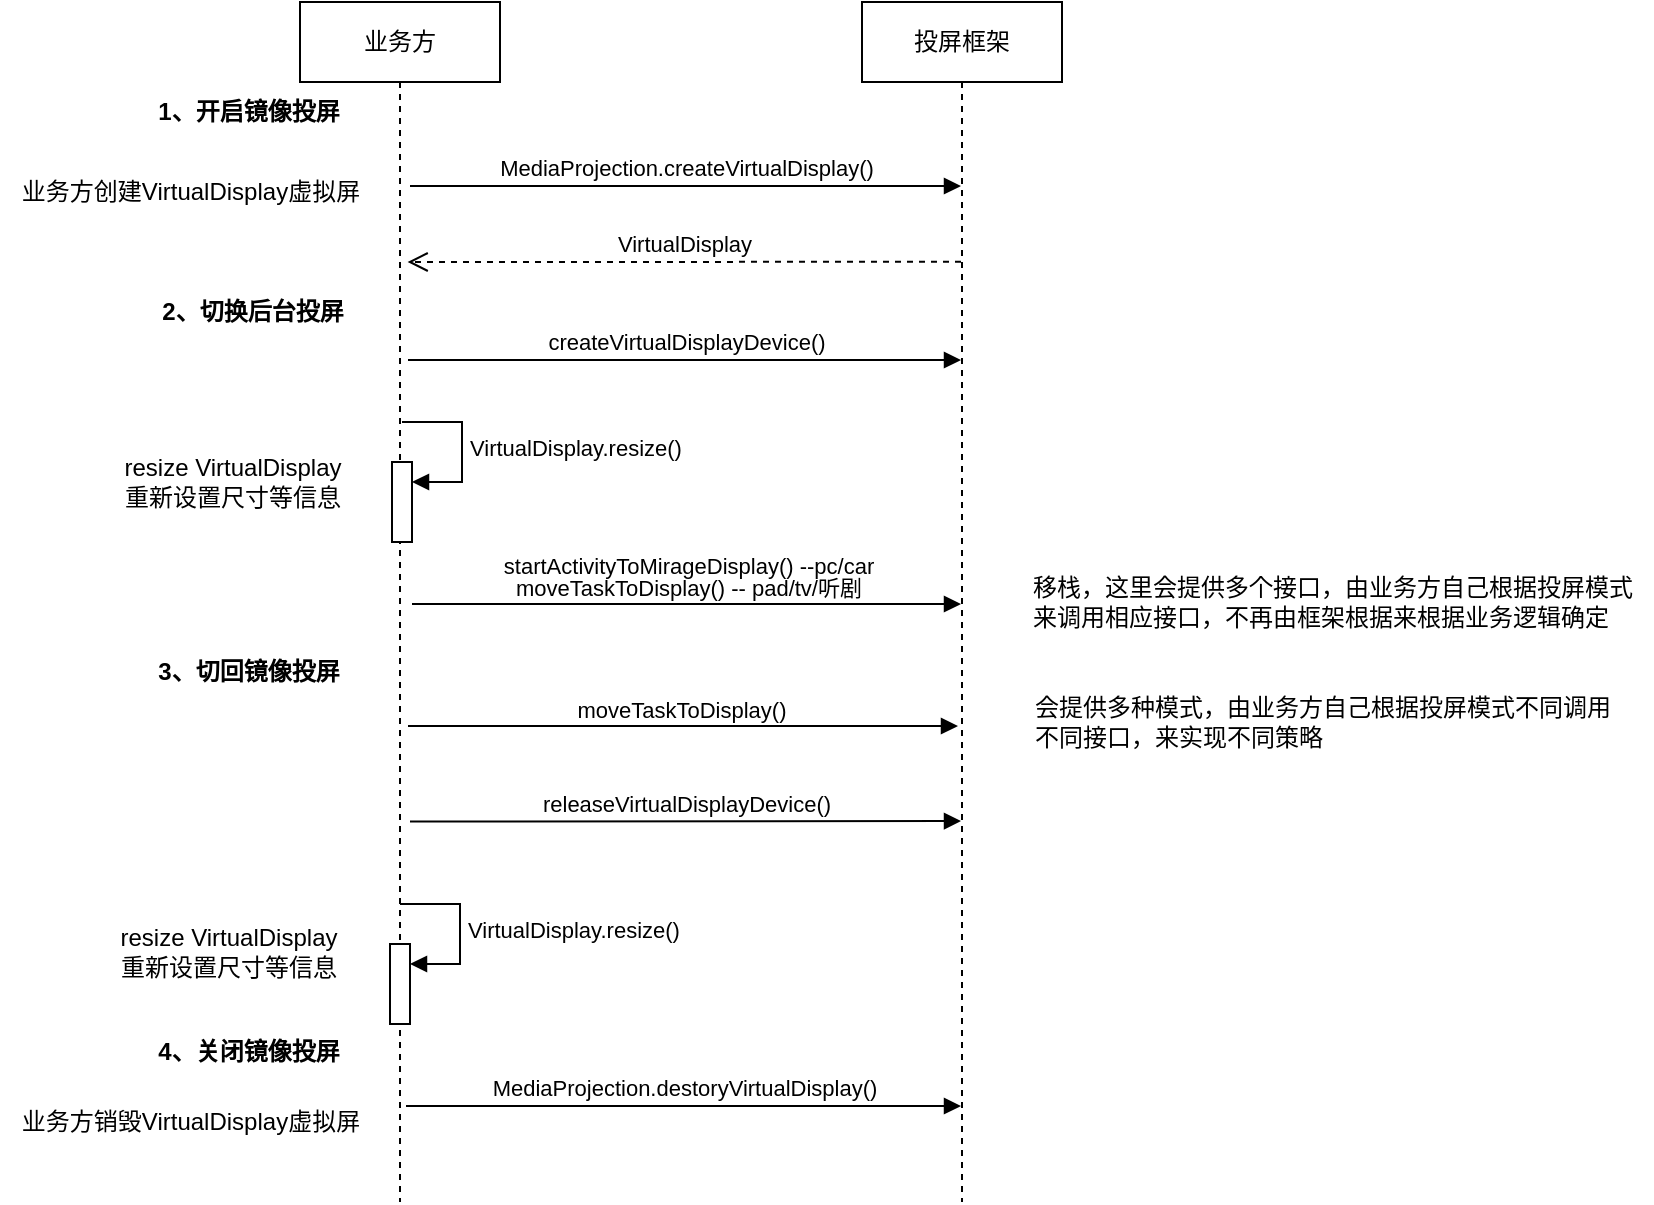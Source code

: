 <mxfile version="21.7.2" type="github">
  <diagram name="第 1 页" id="TcpiQXXUWc1p7RaLZvVN">
    <mxGraphModel dx="1816" dy="523" grid="1" gridSize="10" guides="1" tooltips="1" connect="1" arrows="1" fold="1" page="1" pageScale="1" pageWidth="827" pageHeight="1169" math="0" shadow="0">
      <root>
        <mxCell id="0" />
        <mxCell id="1" parent="0" />
        <mxCell id="YLJdL4NDfY9N8e260bSm-1" value="业务方" style="shape=umlLifeline;perimeter=lifelinePerimeter;whiteSpace=wrap;html=1;container=1;dropTarget=0;collapsible=0;recursiveResize=0;outlineConnect=0;portConstraint=eastwest;newEdgeStyle={&quot;edgeStyle&quot;:&quot;elbowEdgeStyle&quot;,&quot;elbow&quot;:&quot;vertical&quot;,&quot;curved&quot;:0,&quot;rounded&quot;:0};" parent="1" vertex="1">
          <mxGeometry x="140" y="40" width="100" height="600" as="geometry" />
        </mxCell>
        <mxCell id="YLJdL4NDfY9N8e260bSm-2" value="" style="html=1;points=[];perimeter=orthogonalPerimeter;outlineConnect=0;targetShapes=umlLifeline;portConstraint=eastwest;newEdgeStyle={&quot;edgeStyle&quot;:&quot;elbowEdgeStyle&quot;,&quot;elbow&quot;:&quot;vertical&quot;,&quot;curved&quot;:0,&quot;rounded&quot;:0};" parent="YLJdL4NDfY9N8e260bSm-1" vertex="1">
          <mxGeometry x="46" y="230" width="10" height="40" as="geometry" />
        </mxCell>
        <mxCell id="YLJdL4NDfY9N8e260bSm-3" value="VirtualDisplay.resize()" style="html=1;align=left;spacingLeft=2;endArrow=block;rounded=0;edgeStyle=orthogonalEdgeStyle;curved=0;rounded=0;" parent="YLJdL4NDfY9N8e260bSm-1" target="YLJdL4NDfY9N8e260bSm-2" edge="1">
          <mxGeometry relative="1" as="geometry">
            <mxPoint x="51" y="210" as="sourcePoint" />
            <Array as="points">
              <mxPoint x="81" y="240" />
            </Array>
          </mxGeometry>
        </mxCell>
        <mxCell id="YLJdL4NDfY9N8e260bSm-21" value="" style="html=1;points=[];perimeter=orthogonalPerimeter;outlineConnect=0;targetShapes=umlLifeline;portConstraint=eastwest;newEdgeStyle={&quot;edgeStyle&quot;:&quot;elbowEdgeStyle&quot;,&quot;elbow&quot;:&quot;vertical&quot;,&quot;curved&quot;:0,&quot;rounded&quot;:0};" parent="YLJdL4NDfY9N8e260bSm-1" vertex="1">
          <mxGeometry x="45" y="471" width="10" height="40" as="geometry" />
        </mxCell>
        <mxCell id="YLJdL4NDfY9N8e260bSm-22" value="VirtualDisplay.resize()" style="html=1;align=left;spacingLeft=2;endArrow=block;rounded=0;edgeStyle=orthogonalEdgeStyle;curved=0;rounded=0;" parent="YLJdL4NDfY9N8e260bSm-1" target="YLJdL4NDfY9N8e260bSm-21" edge="1">
          <mxGeometry relative="1" as="geometry">
            <mxPoint x="50" y="451" as="sourcePoint" />
            <Array as="points">
              <mxPoint x="80" y="481" />
            </Array>
          </mxGeometry>
        </mxCell>
        <mxCell id="YLJdL4NDfY9N8e260bSm-6" value="投屏框架" style="shape=umlLifeline;perimeter=lifelinePerimeter;whiteSpace=wrap;html=1;container=1;dropTarget=0;collapsible=0;recursiveResize=0;outlineConnect=0;portConstraint=eastwest;newEdgeStyle={&quot;edgeStyle&quot;:&quot;elbowEdgeStyle&quot;,&quot;elbow&quot;:&quot;vertical&quot;,&quot;curved&quot;:0,&quot;rounded&quot;:0};" parent="1" vertex="1">
          <mxGeometry x="421" y="40" width="100" height="600" as="geometry" />
        </mxCell>
        <mxCell id="YLJdL4NDfY9N8e260bSm-7" value="&lt;b&gt;1、开启镜像投屏&lt;/b&gt;" style="text;html=1;align=center;verticalAlign=middle;resizable=0;points=[];autosize=1;strokeColor=none;fillColor=none;" parent="1" vertex="1">
          <mxGeometry x="59" y="80" width="110" height="30" as="geometry" />
        </mxCell>
        <mxCell id="YLJdL4NDfY9N8e260bSm-8" value="MediaProjection.createVirtualDisplay()" style="html=1;verticalAlign=bottom;endArrow=block;edgeStyle=elbowEdgeStyle;elbow=vertical;curved=0;rounded=0;" parent="1" edge="1">
          <mxGeometry width="80" relative="1" as="geometry">
            <mxPoint x="195" y="132" as="sourcePoint" />
            <mxPoint x="470.5" y="131.759" as="targetPoint" />
          </mxGeometry>
        </mxCell>
        <mxCell id="YLJdL4NDfY9N8e260bSm-9" value="业务方创建VirtualDisplay虚拟屏" style="text;html=1;align=center;verticalAlign=middle;resizable=0;points=[];autosize=1;strokeColor=none;fillColor=none;" parent="1" vertex="1">
          <mxGeometry x="-10" y="120" width="190" height="30" as="geometry" />
        </mxCell>
        <mxCell id="YLJdL4NDfY9N8e260bSm-10" value="VirtualDisplay" style="html=1;verticalAlign=bottom;endArrow=open;dashed=1;endSize=8;edgeStyle=elbowEdgeStyle;elbow=vertical;curved=0;rounded=0;" parent="1" edge="1">
          <mxGeometry relative="1" as="geometry">
            <mxPoint x="470.5" y="169.897" as="sourcePoint" />
            <mxPoint x="193.81" y="169.759" as="targetPoint" />
          </mxGeometry>
        </mxCell>
        <mxCell id="YLJdL4NDfY9N8e260bSm-11" value="&lt;div style=&quot;line-height: 100%;&quot; data-language=&quot;plain&quot; class=&quot;ql-code-block ql-long-210036 ql-authorBlock-210036 ql-direction-ltr&quot;&gt;startActivityToMirageDisplay() --pc/car&lt;/div&gt;&lt;div style=&quot;line-height: 100%;&quot; data-language=&quot;plain&quot; class=&quot;ql-code-block ql-long-210036 ql-authorBlock-210036 ql-direction-ltr&quot;&gt;&lt;div style=&quot;line-height: 100%;&quot; data-language=&quot;plain&quot; class=&quot;ql-code-block ql-long-210036 ql-authorBlock-210036 ql-direction-ltr&quot;&gt;moveTaskToDisplay() -- pad/tv/听剧&lt;/div&gt;&lt;/div&gt;" style="html=1;verticalAlign=bottom;endArrow=block;edgeStyle=elbowEdgeStyle;elbow=vertical;curved=0;rounded=0;" parent="1" edge="1" target="YLJdL4NDfY9N8e260bSm-6">
          <mxGeometry width="80" relative="1" as="geometry">
            <mxPoint x="196" y="341" as="sourcePoint" />
            <mxPoint x="416" y="341" as="targetPoint" />
          </mxGeometry>
        </mxCell>
        <mxCell id="YLJdL4NDfY9N8e260bSm-12" value="&lt;b&gt;2、切换后台投屏&lt;/b&gt;" style="text;html=1;align=center;verticalAlign=middle;resizable=0;points=[];autosize=1;strokeColor=none;fillColor=none;" parent="1" vertex="1">
          <mxGeometry x="61" y="180" width="110" height="30" as="geometry" />
        </mxCell>
        <mxCell id="YLJdL4NDfY9N8e260bSm-13" value="&lt;div style=&quot;text-align: left;&quot;&gt;移栈，这里会提供多个接口，由业务方自己根据投屏模式&lt;/div&gt;&lt;div style=&quot;text-align: left;&quot;&gt;来调用相应接口，不再由框架根据来根据业务逻辑确定&lt;/div&gt;" style="text;html=1;align=center;verticalAlign=middle;resizable=0;points=[];autosize=1;strokeColor=none;fillColor=none;" parent="1" vertex="1">
          <mxGeometry x="496" y="320" width="320" height="40" as="geometry" />
        </mxCell>
        <mxCell id="YLJdL4NDfY9N8e260bSm-15" value="&lt;b&gt;3、切回镜像投屏&lt;/b&gt;" style="text;html=1;align=center;verticalAlign=middle;resizable=0;points=[];autosize=1;strokeColor=none;fillColor=none;" parent="1" vertex="1">
          <mxGeometry x="59" y="360" width="110" height="30" as="geometry" />
        </mxCell>
        <mxCell id="YLJdL4NDfY9N8e260bSm-17" value="&lt;div style=&quot;text-align: left;&quot;&gt;会提供多种模式，由业务方自己根据投屏模式不同调用&lt;/div&gt;&lt;div style=&quot;text-align: left;&quot;&gt;不同&lt;span style=&quot;background-color: initial;&quot;&gt;接口，来实现不同策略&lt;/span&gt;&lt;/div&gt;" style="text;html=1;align=center;verticalAlign=middle;resizable=0;points=[];autosize=1;strokeColor=none;fillColor=none;" parent="1" vertex="1">
          <mxGeometry x="496" y="380" width="310" height="40" as="geometry" />
        </mxCell>
        <mxCell id="YLJdL4NDfY9N8e260bSm-18" value="resize VirtualDisplay&lt;br&gt;重新设置尺寸等信息" style="text;html=1;align=center;verticalAlign=middle;resizable=0;points=[];autosize=1;strokeColor=none;fillColor=none;" parent="1" vertex="1">
          <mxGeometry x="41" y="260" width="130" height="40" as="geometry" />
        </mxCell>
        <mxCell id="YLJdL4NDfY9N8e260bSm-19" value="&lt;b&gt;4、关闭镜像投屏&lt;/b&gt;" style="text;html=1;align=center;verticalAlign=middle;resizable=0;points=[];autosize=1;strokeColor=none;fillColor=none;" parent="1" vertex="1">
          <mxGeometry x="59" y="550" width="110" height="30" as="geometry" />
        </mxCell>
        <mxCell id="YLJdL4NDfY9N8e260bSm-20" value="MediaProjection.destoryVirtualDisplay()" style="html=1;verticalAlign=bottom;endArrow=block;edgeStyle=elbowEdgeStyle;elbow=vertical;curved=0;rounded=0;" parent="1" edge="1">
          <mxGeometry width="80" relative="1" as="geometry">
            <mxPoint x="193" y="591.96" as="sourcePoint" />
            <mxPoint x="470.5" y="591.931" as="targetPoint" />
          </mxGeometry>
        </mxCell>
        <mxCell id="YLJdL4NDfY9N8e260bSm-23" value="resize VirtualDisplay&lt;br&gt;重新设置尺寸等信息" style="text;html=1;align=center;verticalAlign=middle;resizable=0;points=[];autosize=1;strokeColor=none;fillColor=none;" parent="1" vertex="1">
          <mxGeometry x="39" y="495" width="130" height="40" as="geometry" />
        </mxCell>
        <mxCell id="YLJdL4NDfY9N8e260bSm-24" value="业务方销毁VirtualDisplay虚拟屏" style="text;html=1;align=center;verticalAlign=middle;resizable=0;points=[];autosize=1;strokeColor=none;fillColor=none;" parent="1" vertex="1">
          <mxGeometry x="-10" y="585" width="190" height="30" as="geometry" />
        </mxCell>
        <mxCell id="uxzzp760LAjKfmrw6Dc_-1" value="releaseVirtualDisplayDevice()" style="html=1;verticalAlign=bottom;endArrow=block;edgeStyle=elbowEdgeStyle;elbow=vertical;curved=0;rounded=0;" parent="1" edge="1" target="YLJdL4NDfY9N8e260bSm-6">
          <mxGeometry width="80" relative="1" as="geometry">
            <mxPoint x="195" y="449.74" as="sourcePoint" />
            <mxPoint x="415" y="449.74" as="targetPoint" />
          </mxGeometry>
        </mxCell>
        <mxCell id="uxzzp760LAjKfmrw6Dc_-2" value="createVirtualDisplayDevice()" style="html=1;verticalAlign=bottom;endArrow=block;edgeStyle=elbowEdgeStyle;elbow=vertical;curved=0;rounded=0;" parent="1" edge="1" target="YLJdL4NDfY9N8e260bSm-6">
          <mxGeometry width="80" relative="1" as="geometry">
            <mxPoint x="194" y="219" as="sourcePoint" />
            <mxPoint x="414" y="219" as="targetPoint" />
          </mxGeometry>
        </mxCell>
        <mxCell id="fNr0aCSfTRlsXPR6XSYT-1" value="&lt;div style=&quot;line-height: 100%;&quot; data-language=&quot;plain&quot; class=&quot;ql-code-block ql-long-210036 ql-authorBlock-210036 ql-direction-ltr&quot;&gt;moveTaskToDisplay()&amp;nbsp;&lt;br&gt;&lt;/div&gt;" style="html=1;verticalAlign=bottom;endArrow=block;edgeStyle=elbowEdgeStyle;elbow=vertical;curved=0;rounded=0;" edge="1" parent="1">
          <mxGeometry width="80" relative="1" as="geometry">
            <mxPoint x="194" y="402" as="sourcePoint" />
            <mxPoint x="469" y="402" as="targetPoint" />
          </mxGeometry>
        </mxCell>
      </root>
    </mxGraphModel>
  </diagram>
</mxfile>
